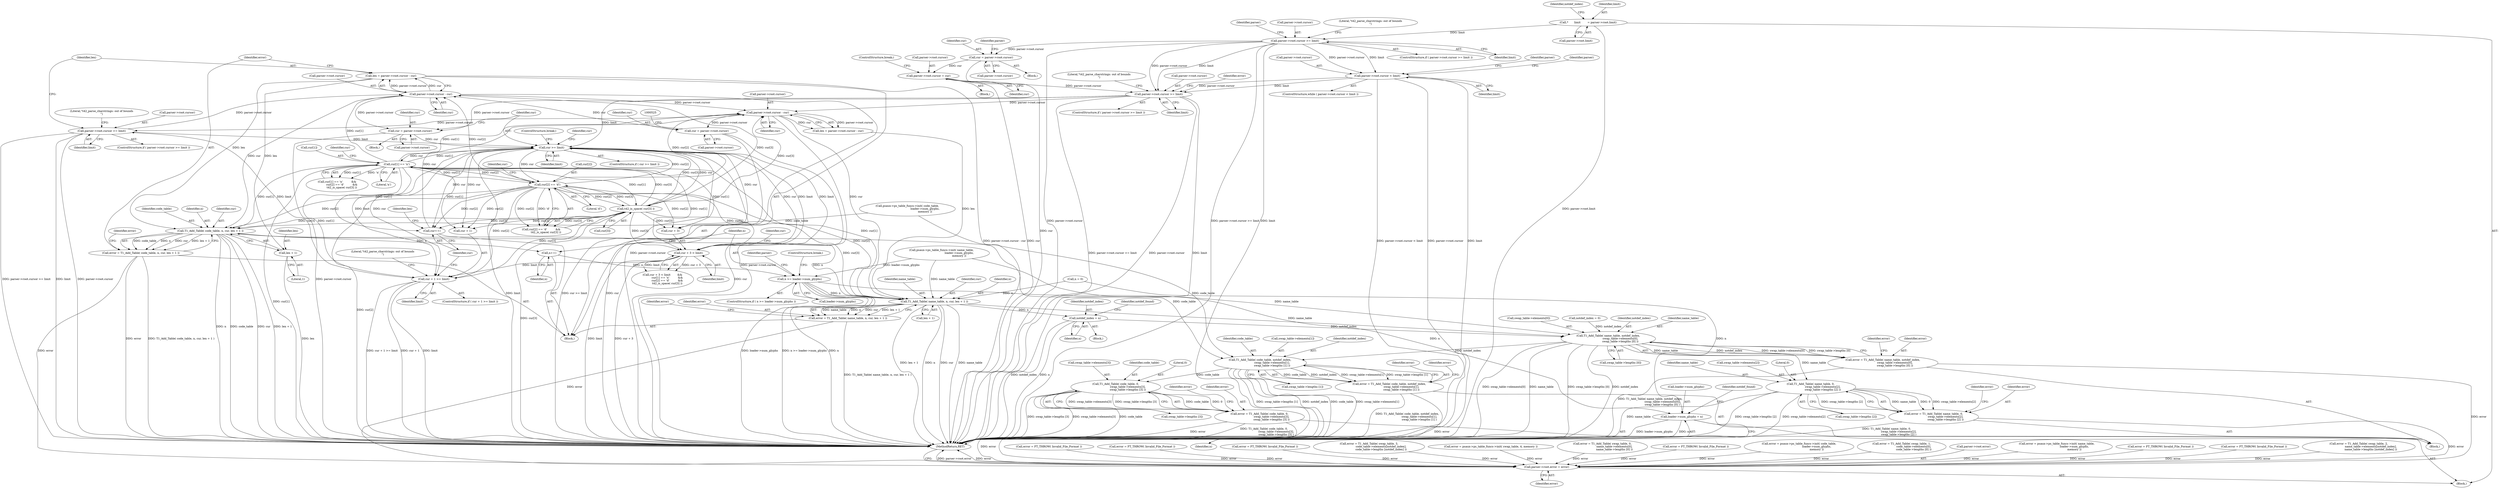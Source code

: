 digraph "1_savannah_dd89710f0f643eb0f99a3830e0712d26c7642acd_0@integer" {
"1000544" [label="(Call,len = parser->root.cursor - cur)"];
"1000546" [label="(Call,parser->root.cursor - cur)"];
"1000529" [label="(Call,parser->root.cursor >= limit)"];
"1000463" [label="(Call,parser->root.cursor - cur)"];
"1000329" [label="(Call,parser->root.cursor >= limit)"];
"1000300" [label="(Call,parser->root.cursor = cur)"];
"1000257" [label="(Call,cur = parser->root.cursor)"];
"1000192" [label="(Call,parser->root.cursor >= limit)"];
"1000173" [label="(Call,*       limit        = parser->root.limit)"];
"1000265" [label="(Call,parser->root.cursor < limit)"];
"1000459" [label="(Call,cur++)"];
"1000407" [label="(Call,cur[1] == 'n')"];
"1000413" [label="(Call,cur[2] == 'd')"];
"1000390" [label="(Call,cur >= limit)"];
"1000382" [label="(Call,cur = parser->root.cursor)"];
"1000418" [label="(Call,t42_is_space( cur[3] ))"];
"1000401" [label="(Call,cur + 3 < limit)"];
"1000446" [label="(Call,cur + 1 >= limit)"];
"1000517" [label="(Call,cur = parser->root.cursor)"];
"1000555" [label="(Call,T1_Add_Table( code_table, n, cur, len + 1 ))"];
"1000553" [label="(Call,error = T1_Add_Table( code_table, n, cur, len + 1 ))"];
"1000758" [label="(Call,parser->root.error = error)"];
"1000574" [label="(Call,n++)"];
"1000577" [label="(Call,n >= loader->num_glyphs)"];
"1000472" [label="(Call,T1_Add_Table( name_table, n, cur, len + 1 ))"];
"1000470" [label="(Call,error = T1_Add_Table( name_table, n, cur, len + 1 ))"];
"1000509" [label="(Call,notdef_index = n)"];
"1000686" [label="(Call,T1_Add_Table( name_table, notdef_index,\n                            swap_table->elements[0],\n                            swap_table->lengths [0] ))"];
"1000684" [label="(Call,error = T1_Add_Table( name_table, notdef_index,\n                            swap_table->elements[0],\n                            swap_table->lengths [0] ))"];
"1000704" [label="(Call,T1_Add_Table( code_table, notdef_index,\n                            swap_table->elements[1],\n                            swap_table->lengths [1] ))"];
"1000702" [label="(Call,error = T1_Add_Table( code_table, notdef_index,\n                            swap_table->elements[1],\n                            swap_table->lengths [1] ))"];
"1000740" [label="(Call,T1_Add_Table( code_table, 0,\n                            swap_table->elements[3],\n                            swap_table->lengths [3] ))"];
"1000738" [label="(Call,error = T1_Add_Table( code_table, 0,\n                            swap_table->elements[3],\n                            swap_table->lengths [3] ))"];
"1000722" [label="(Call,T1_Add_Table( name_table, 0,\n                            swap_table->elements[2],\n                            swap_table->lengths [2] ))"];
"1000720" [label="(Call,error = T1_Add_Table( name_table, 0,\n                            swap_table->elements[2],\n                            swap_table->lengths [2] ))"];
"1000583" [label="(Call,loader->num_glyphs = n)"];
"1000559" [label="(Call,len + 1)"];
"1000192" [label="(Call,parser->root.cursor >= limit)"];
"1000183" [label="(Identifier,notdef_index)"];
"1000174" [label="(Identifier,limit)"];
"1000414" [label="(Call,cur[2])"];
"1000742" [label="(Literal,0)"];
"1000754" [label="(Identifier,error)"];
"1000265" [label="(Call,parser->root.cursor < limit)"];
"1000339" [label="(Call,error = FT_THROW( Invalid_File_Format ))"];
"1000175" [label="(Call,parser->root.limit)"];
"1000546" [label="(Call,parser->root.cursor - cur)"];
"1000412" [label="(Call,cur[2] == 'd'          &&\n           t42_is_space( cur[3] ))"];
"1000257" [label="(Call,cur = parser->root.cursor)"];
"1000705" [label="(Identifier,code_table)"];
"1000307" [label="(ControlStructure,break;)"];
"1000539" [label="(Call,error = FT_THROW( Invalid_File_Format ))"];
"1000346" [label="(Call,psaux->ps_table_funcs->init( code_table,\n                                         loader->num_glyphs,\n                                         memory ))"];
"1000560" [label="(Identifier,len)"];
"1000381" [label="(Identifier,parser)"];
"1000406" [label="(Call,cur[1] == 'n'          &&\n           cur[2] == 'd'          &&\n           t42_is_space( cur[3] ))"];
"1000563" [label="(Identifier,error)"];
"1000415" [label="(Identifier,cur)"];
"1000413" [label="(Call,cur[2] == 'd')"];
"1000259" [label="(Call,parser->root.cursor)"];
"1000556" [label="(Identifier,code_table)"];
"1000202" [label="(Call,error = FT_THROW( Invalid_File_Format ))"];
"1000530" [label="(Call,parser->root.cursor)"];
"1000758" [label="(Call,parser->root.error = error)"];
"1000740" [label="(Call,T1_Add_Table( code_table, 0,\n                            swap_table->elements[3],\n                            swap_table->lengths [3] ))"];
"1000462" [label="(Identifier,len)"];
"1000443" [label="(Block,)"];
"1000583" [label="(Call,loader->num_glyphs = n)"];
"1000702" [label="(Call,error = T1_Add_Table( code_table, notdef_index,\n                            swap_table->elements[1],\n                            swap_table->lengths [1] ))"];
"1000689" [label="(Call,swap_table->elements[0])"];
"1000511" [label="(Identifier,n)"];
"1000306" [label="(Identifier,cur)"];
"1000258" [label="(Identifier,cur)"];
"1000576" [label="(ControlStructure,if ( n >= loader->num_glyphs ))"];
"1000391" [label="(Identifier,cur)"];
"1000271" [label="(Identifier,limit)"];
"1000707" [label="(Call,swap_table->elements[1])"];
"1000582" [label="(ControlStructure,break;)"];
"1000392" [label="(Identifier,limit)"];
"1000561" [label="(Literal,1)"];
"1000418" [label="(Call,t42_is_space( cur[3] ))"];
"1000723" [label="(Identifier,name_table)"];
"1000264" [label="(ControlStructure,while ( parser->root.cursor < limit ))"];
"1000464" [label="(Call,parser->root.cursor)"];
"1000408" [label="(Call,cur[1])"];
"1000584" [label="(Call,loader->num_glyphs)"];
"1000212" [label="(Identifier,parser)"];
"1000685" [label="(Identifier,error)"];
"1000400" [label="(Call,cur + 3 < limit        &&\n           cur[1] == 'n'          &&\n           cur[2] == 'd'          &&\n           t42_is_space( cur[3] ))"];
"1000384" [label="(Call,parser->root.cursor)"];
"1000718" [label="(Identifier,error)"];
"1000508" [label="(Block,)"];
"1000748" [label="(Call,swap_table->lengths [3])"];
"1000666" [label="(Call,error = T1_Add_Table( swap_table, 3,\n                            code_table->elements[notdef_index],\n                            code_table->lengths [notdef_index] ))"];
"1000700" [label="(Identifier,error)"];
"1000379" [label="(Block,)"];
"1000706" [label="(Identifier,notdef_index)"];
"1000472" [label="(Call,T1_Add_Table( name_table, n, cur, len + 1 ))"];
"1000579" [label="(Call,loader->num_glyphs)"];
"1000278" [label="(Identifier,parser)"];
"1000518" [label="(Identifier,cur)"];
"1000694" [label="(Call,swap_table->lengths [0])"];
"1000519" [label="(Call,parser->root.cursor)"];
"1000557" [label="(Identifier,n)"];
"1000446" [label="(Call,cur + 1 >= limit)"];
"1000547" [label="(Call,parser->root.cursor)"];
"1000375" [label="(Call,n = 0)"];
"1000125" [label="(Block,)"];
"1000390" [label="(Call,cur >= limit)"];
"1000587" [label="(Identifier,n)"];
"1000552" [label="(Identifier,cur)"];
"1000393" [label="(ControlStructure,break;)"];
"1000469" [label="(Identifier,cur)"];
"1000366" [label="(Call,error = psaux->ps_table_funcs->init( swap_table, 4, memory ))"];
"1000460" [label="(Identifier,cur)"];
"1000612" [label="(Call,error = T1_Add_Table( swap_table, 0,\n                            name_table->elements[0],\n                            name_table->lengths [0] ))"];
"1000545" [label="(Identifier,len)"];
"1000475" [label="(Identifier,cur)"];
"1000323" [label="(Call,error = FT_THROW( Invalid_File_Format ))"];
"1000470" [label="(Call,error = T1_Add_Table( name_table, n, cur, len + 1 ))"];
"1000764" [label="(Identifier,error)"];
"1000736" [label="(Identifier,error)"];
"1000344" [label="(Call,error = psaux->ps_table_funcs->init( code_table,\n                                         loader->num_glyphs,\n                                         memory ))"];
"1000765" [label="(MethodReturn,RET)"];
"1000402" [label="(Call,cur + 3)"];
"1000555" [label="(Call,T1_Add_Table( code_table, n, cur, len + 1 ))"];
"1000559" [label="(Call,len + 1)"];
"1000480" [label="(Identifier,error)"];
"1000445" [label="(ControlStructure,if ( cur + 1 >= limit ))"];
"1000577" [label="(Call,n >= loader->num_glyphs)"];
"1000474" [label="(Identifier,n)"];
"1000338" [label="(Literal,\"t42_parse_charstrings: out of bounds\n\")"];
"1000419" [label="(Call,cur[3])"];
"1000630" [label="(Call,error = T1_Add_Table( swap_table, 1,\n                            code_table->elements[0],\n                            code_table->lengths [0] ))"];
"1000544" [label="(Call,len = parser->root.cursor - cur)"];
"1000553" [label="(Call,error = T1_Add_Table( code_table, n, cur, len + 1 ))"];
"1000193" [label="(Call,parser->root.cursor)"];
"1000574" [label="(Call,n++)"];
"1000332" [label="(Identifier,parser)"];
"1000182" [label="(Call,notdef_index = 0)"];
"1000529" [label="(Call,parser->root.cursor >= limit)"];
"1000720" [label="(Call,error = T1_Add_Table( name_table, 0,\n                            swap_table->elements[2],\n                            swap_table->lengths [2] ))"];
"1000329" [label="(Call,parser->root.cursor >= limit)"];
"1000191" [label="(ControlStructure,if ( parser->root.cursor >= limit ))"];
"1000241" [label="(Block,)"];
"1000684" [label="(Call,error = T1_Add_Table( name_table, notdef_index,\n                            swap_table->elements[0],\n                            swap_table->lengths [0] ))"];
"1000476" [label="(Call,len + 1)"];
"1000712" [label="(Call,swap_table->lengths [1])"];
"1000725" [label="(Call,swap_table->elements[2])"];
"1000405" [label="(Identifier,limit)"];
"1000201" [label="(Literal,\"t42_parse_charstrings: out of bounds\n\")"];
"1000721" [label="(Identifier,error)"];
"1000704" [label="(Call,T1_Add_Table( code_table, notdef_index,\n                            swap_table->elements[1],\n                            swap_table->lengths [1] ))"];
"1000517" [label="(Call,cur = parser->root.cursor)"];
"1000357" [label="(Call,psaux->ps_table_funcs->init( name_table,\n                                         loader->num_glyphs,\n                                         memory ))"];
"1000538" [label="(Literal,\"t42_parse_charstrings: out of bounds\n\")"];
"1000611" [label="(Block,)"];
"1000450" [label="(Identifier,limit)"];
"1000328" [label="(ControlStructure,if ( parser->root.cursor >= limit ))"];
"1000330" [label="(Call,parser->root.cursor)"];
"1000535" [label="(Identifier,limit)"];
"1000294" [label="(Block,)"];
"1000686" [label="(Call,T1_Add_Table( name_table, notdef_index,\n                            swap_table->elements[0],\n                            swap_table->lengths [0] ))"];
"1000688" [label="(Identifier,notdef_index)"];
"1000463" [label="(Call,parser->root.cursor - cur)"];
"1000759" [label="(Call,parser->root.error)"];
"1000198" [label="(Identifier,limit)"];
"1000722" [label="(Call,T1_Add_Table( name_table, 0,\n                            swap_table->elements[2],\n                            swap_table->lengths [2] ))"];
"1000382" [label="(Call,cur = parser->root.cursor)"];
"1000558" [label="(Identifier,cur)"];
"1000738" [label="(Call,error = T1_Add_Table( code_table, 0,\n                            swap_table->elements[3],\n                            swap_table->lengths [3] ))"];
"1000401" [label="(Call,cur + 3 < limit)"];
"1000355" [label="(Call,error = psaux->ps_table_funcs->init( name_table,\n                                         loader->num_glyphs,\n                                         memory ))"];
"1000554" [label="(Identifier,error)"];
"1000398" [label="(Identifier,cur)"];
"1000743" [label="(Call,swap_table->elements[3])"];
"1000417" [label="(Literal,'d')"];
"1000578" [label="(Identifier,n)"];
"1000471" [label="(Identifier,error)"];
"1000407" [label="(Call,cur[1] == 'n')"];
"1000590" [label="(Identifier,notdef_found)"];
"1000447" [label="(Call,cur + 1)"];
"1000411" [label="(Literal,'n')"];
"1000383" [label="(Identifier,cur)"];
"1000454" [label="(Call,error = FT_THROW( Invalid_File_Format ))"];
"1000509" [label="(Call,notdef_index = n)"];
"1000513" [label="(Identifier,notdef_found)"];
"1000575" [label="(Identifier,n)"];
"1000687" [label="(Identifier,name_table)"];
"1000703" [label="(Identifier,error)"];
"1000459" [label="(Call,cur++)"];
"1000741" [label="(Identifier,code_table)"];
"1000453" [label="(Literal,\"t42_parse_charstrings: out of bounds\n\")"];
"1000301" [label="(Call,parser->root.cursor)"];
"1000420" [label="(Identifier,cur)"];
"1000335" [label="(Identifier,limit)"];
"1000268" [label="(Identifier,parser)"];
"1000173" [label="(Call,*       limit        = parser->root.limit)"];
"1000409" [label="(Identifier,cur)"];
"1000594" [label="(Call,error = FT_THROW( Invalid_File_Format ))"];
"1000300" [label="(Call,parser->root.cursor = cur)"];
"1000739" [label="(Identifier,error)"];
"1000345" [label="(Identifier,error)"];
"1000648" [label="(Call,error = T1_Add_Table( swap_table, 2,\n                            name_table->elements[notdef_index],\n                            name_table->lengths [notdef_index] ))"];
"1000730" [label="(Call,swap_table->lengths [2])"];
"1000389" [label="(ControlStructure,if ( cur >= limit ))"];
"1000473" [label="(Identifier,name_table)"];
"1000510" [label="(Identifier,notdef_index)"];
"1000461" [label="(Call,len = parser->root.cursor - cur)"];
"1000724" [label="(Literal,0)"];
"1000528" [label="(ControlStructure,if ( parser->root.cursor >= limit ))"];
"1000266" [label="(Call,parser->root.cursor)"];
"1000544" -> "1000443"  [label="AST: "];
"1000544" -> "1000546"  [label="CFG: "];
"1000545" -> "1000544"  [label="AST: "];
"1000546" -> "1000544"  [label="AST: "];
"1000554" -> "1000544"  [label="CFG: "];
"1000544" -> "1000765"  [label="DDG: parser->root.cursor - cur"];
"1000546" -> "1000544"  [label="DDG: parser->root.cursor"];
"1000546" -> "1000544"  [label="DDG: cur"];
"1000544" -> "1000555"  [label="DDG: len"];
"1000544" -> "1000559"  [label="DDG: len"];
"1000546" -> "1000552"  [label="CFG: "];
"1000547" -> "1000546"  [label="AST: "];
"1000552" -> "1000546"  [label="AST: "];
"1000546" -> "1000765"  [label="DDG: parser->root.cursor"];
"1000546" -> "1000382"  [label="DDG: parser->root.cursor"];
"1000546" -> "1000463"  [label="DDG: parser->root.cursor"];
"1000529" -> "1000546"  [label="DDG: parser->root.cursor"];
"1000407" -> "1000546"  [label="DDG: cur[1]"];
"1000413" -> "1000546"  [label="DDG: cur[2]"];
"1000517" -> "1000546"  [label="DDG: cur"];
"1000418" -> "1000546"  [label="DDG: cur[3]"];
"1000546" -> "1000555"  [label="DDG: cur"];
"1000529" -> "1000528"  [label="AST: "];
"1000529" -> "1000535"  [label="CFG: "];
"1000530" -> "1000529"  [label="AST: "];
"1000535" -> "1000529"  [label="AST: "];
"1000538" -> "1000529"  [label="CFG: "];
"1000545" -> "1000529"  [label="CFG: "];
"1000529" -> "1000765"  [label="DDG: parser->root.cursor"];
"1000529" -> "1000765"  [label="DDG: parser->root.cursor >= limit"];
"1000529" -> "1000765"  [label="DDG: limit"];
"1000529" -> "1000390"  [label="DDG: limit"];
"1000463" -> "1000529"  [label="DDG: parser->root.cursor"];
"1000446" -> "1000529"  [label="DDG: limit"];
"1000463" -> "1000461"  [label="AST: "];
"1000463" -> "1000469"  [label="CFG: "];
"1000464" -> "1000463"  [label="AST: "];
"1000469" -> "1000463"  [label="AST: "];
"1000461" -> "1000463"  [label="CFG: "];
"1000463" -> "1000765"  [label="DDG: parser->root.cursor"];
"1000463" -> "1000461"  [label="DDG: parser->root.cursor"];
"1000463" -> "1000461"  [label="DDG: cur"];
"1000329" -> "1000463"  [label="DDG: parser->root.cursor"];
"1000459" -> "1000463"  [label="DDG: cur"];
"1000407" -> "1000463"  [label="DDG: cur[1]"];
"1000413" -> "1000463"  [label="DDG: cur[2]"];
"1000418" -> "1000463"  [label="DDG: cur[3]"];
"1000463" -> "1000472"  [label="DDG: cur"];
"1000463" -> "1000517"  [label="DDG: parser->root.cursor"];
"1000329" -> "1000328"  [label="AST: "];
"1000329" -> "1000335"  [label="CFG: "];
"1000330" -> "1000329"  [label="AST: "];
"1000335" -> "1000329"  [label="AST: "];
"1000338" -> "1000329"  [label="CFG: "];
"1000345" -> "1000329"  [label="CFG: "];
"1000329" -> "1000765"  [label="DDG: parser->root.cursor >= limit"];
"1000329" -> "1000765"  [label="DDG: parser->root.cursor"];
"1000329" -> "1000765"  [label="DDG: limit"];
"1000300" -> "1000329"  [label="DDG: parser->root.cursor"];
"1000265" -> "1000329"  [label="DDG: parser->root.cursor"];
"1000265" -> "1000329"  [label="DDG: limit"];
"1000192" -> "1000329"  [label="DDG: parser->root.cursor"];
"1000192" -> "1000329"  [label="DDG: limit"];
"1000329" -> "1000382"  [label="DDG: parser->root.cursor"];
"1000329" -> "1000390"  [label="DDG: limit"];
"1000300" -> "1000294"  [label="AST: "];
"1000300" -> "1000306"  [label="CFG: "];
"1000301" -> "1000300"  [label="AST: "];
"1000306" -> "1000300"  [label="AST: "];
"1000307" -> "1000300"  [label="CFG: "];
"1000300" -> "1000765"  [label="DDG: cur"];
"1000257" -> "1000300"  [label="DDG: cur"];
"1000257" -> "1000241"  [label="AST: "];
"1000257" -> "1000259"  [label="CFG: "];
"1000258" -> "1000257"  [label="AST: "];
"1000259" -> "1000257"  [label="AST: "];
"1000268" -> "1000257"  [label="CFG: "];
"1000257" -> "1000765"  [label="DDG: cur"];
"1000192" -> "1000257"  [label="DDG: parser->root.cursor"];
"1000192" -> "1000191"  [label="AST: "];
"1000192" -> "1000198"  [label="CFG: "];
"1000193" -> "1000192"  [label="AST: "];
"1000198" -> "1000192"  [label="AST: "];
"1000201" -> "1000192"  [label="CFG: "];
"1000212" -> "1000192"  [label="CFG: "];
"1000192" -> "1000765"  [label="DDG: parser->root.cursor"];
"1000192" -> "1000765"  [label="DDG: parser->root.cursor >= limit"];
"1000192" -> "1000765"  [label="DDG: limit"];
"1000173" -> "1000192"  [label="DDG: limit"];
"1000192" -> "1000265"  [label="DDG: parser->root.cursor"];
"1000192" -> "1000265"  [label="DDG: limit"];
"1000173" -> "1000125"  [label="AST: "];
"1000173" -> "1000175"  [label="CFG: "];
"1000174" -> "1000173"  [label="AST: "];
"1000175" -> "1000173"  [label="AST: "];
"1000183" -> "1000173"  [label="CFG: "];
"1000173" -> "1000765"  [label="DDG: parser->root.limit"];
"1000265" -> "1000264"  [label="AST: "];
"1000265" -> "1000271"  [label="CFG: "];
"1000266" -> "1000265"  [label="AST: "];
"1000271" -> "1000265"  [label="AST: "];
"1000278" -> "1000265"  [label="CFG: "];
"1000332" -> "1000265"  [label="CFG: "];
"1000265" -> "1000765"  [label="DDG: parser->root.cursor < limit"];
"1000265" -> "1000765"  [label="DDG: parser->root.cursor"];
"1000265" -> "1000765"  [label="DDG: limit"];
"1000459" -> "1000443"  [label="AST: "];
"1000459" -> "1000460"  [label="CFG: "];
"1000460" -> "1000459"  [label="AST: "];
"1000462" -> "1000459"  [label="CFG: "];
"1000407" -> "1000459"  [label="DDG: cur[1]"];
"1000413" -> "1000459"  [label="DDG: cur[2]"];
"1000418" -> "1000459"  [label="DDG: cur[3]"];
"1000390" -> "1000459"  [label="DDG: cur"];
"1000407" -> "1000406"  [label="AST: "];
"1000407" -> "1000411"  [label="CFG: "];
"1000408" -> "1000407"  [label="AST: "];
"1000411" -> "1000407"  [label="AST: "];
"1000415" -> "1000407"  [label="CFG: "];
"1000406" -> "1000407"  [label="CFG: "];
"1000407" -> "1000765"  [label="DDG: cur[1]"];
"1000407" -> "1000390"  [label="DDG: cur[1]"];
"1000407" -> "1000401"  [label="DDG: cur[1]"];
"1000407" -> "1000402"  [label="DDG: cur[1]"];
"1000407" -> "1000406"  [label="DDG: cur[1]"];
"1000407" -> "1000406"  [label="DDG: 'n'"];
"1000413" -> "1000407"  [label="DDG: cur[2]"];
"1000390" -> "1000407"  [label="DDG: cur"];
"1000418" -> "1000407"  [label="DDG: cur[3]"];
"1000407" -> "1000413"  [label="DDG: cur[1]"];
"1000407" -> "1000418"  [label="DDG: cur[1]"];
"1000407" -> "1000446"  [label="DDG: cur[1]"];
"1000407" -> "1000447"  [label="DDG: cur[1]"];
"1000407" -> "1000472"  [label="DDG: cur[1]"];
"1000407" -> "1000555"  [label="DDG: cur[1]"];
"1000413" -> "1000412"  [label="AST: "];
"1000413" -> "1000417"  [label="CFG: "];
"1000414" -> "1000413"  [label="AST: "];
"1000417" -> "1000413"  [label="AST: "];
"1000420" -> "1000413"  [label="CFG: "];
"1000412" -> "1000413"  [label="CFG: "];
"1000413" -> "1000765"  [label="DDG: cur[2]"];
"1000413" -> "1000390"  [label="DDG: cur[2]"];
"1000413" -> "1000401"  [label="DDG: cur[2]"];
"1000413" -> "1000402"  [label="DDG: cur[2]"];
"1000413" -> "1000412"  [label="DDG: cur[2]"];
"1000413" -> "1000412"  [label="DDG: 'd'"];
"1000390" -> "1000413"  [label="DDG: cur"];
"1000418" -> "1000413"  [label="DDG: cur[3]"];
"1000413" -> "1000418"  [label="DDG: cur[2]"];
"1000413" -> "1000446"  [label="DDG: cur[2]"];
"1000413" -> "1000447"  [label="DDG: cur[2]"];
"1000413" -> "1000472"  [label="DDG: cur[2]"];
"1000413" -> "1000555"  [label="DDG: cur[2]"];
"1000390" -> "1000389"  [label="AST: "];
"1000390" -> "1000392"  [label="CFG: "];
"1000391" -> "1000390"  [label="AST: "];
"1000392" -> "1000390"  [label="AST: "];
"1000393" -> "1000390"  [label="CFG: "];
"1000398" -> "1000390"  [label="CFG: "];
"1000390" -> "1000765"  [label="DDG: limit"];
"1000390" -> "1000765"  [label="DDG: cur >= limit"];
"1000390" -> "1000765"  [label="DDG: cur"];
"1000382" -> "1000390"  [label="DDG: cur"];
"1000418" -> "1000390"  [label="DDG: cur[3]"];
"1000401" -> "1000390"  [label="DDG: limit"];
"1000390" -> "1000401"  [label="DDG: cur"];
"1000390" -> "1000401"  [label="DDG: limit"];
"1000390" -> "1000402"  [label="DDG: cur"];
"1000390" -> "1000418"  [label="DDG: cur"];
"1000390" -> "1000446"  [label="DDG: cur"];
"1000390" -> "1000446"  [label="DDG: limit"];
"1000390" -> "1000447"  [label="DDG: cur"];
"1000382" -> "1000379"  [label="AST: "];
"1000382" -> "1000384"  [label="CFG: "];
"1000383" -> "1000382"  [label="AST: "];
"1000384" -> "1000382"  [label="AST: "];
"1000391" -> "1000382"  [label="CFG: "];
"1000382" -> "1000765"  [label="DDG: parser->root.cursor"];
"1000418" -> "1000412"  [label="AST: "];
"1000418" -> "1000419"  [label="CFG: "];
"1000419" -> "1000418"  [label="AST: "];
"1000412" -> "1000418"  [label="CFG: "];
"1000418" -> "1000765"  [label="DDG: cur[3]"];
"1000418" -> "1000401"  [label="DDG: cur[3]"];
"1000418" -> "1000402"  [label="DDG: cur[3]"];
"1000418" -> "1000412"  [label="DDG: cur[3]"];
"1000418" -> "1000446"  [label="DDG: cur[3]"];
"1000418" -> "1000447"  [label="DDG: cur[3]"];
"1000418" -> "1000472"  [label="DDG: cur[3]"];
"1000418" -> "1000555"  [label="DDG: cur[3]"];
"1000401" -> "1000400"  [label="AST: "];
"1000401" -> "1000405"  [label="CFG: "];
"1000402" -> "1000401"  [label="AST: "];
"1000405" -> "1000401"  [label="AST: "];
"1000409" -> "1000401"  [label="CFG: "];
"1000400" -> "1000401"  [label="CFG: "];
"1000401" -> "1000765"  [label="DDG: limit"];
"1000401" -> "1000765"  [label="DDG: cur + 3"];
"1000401" -> "1000400"  [label="DDG: cur + 3"];
"1000401" -> "1000400"  [label="DDG: limit"];
"1000401" -> "1000446"  [label="DDG: limit"];
"1000446" -> "1000445"  [label="AST: "];
"1000446" -> "1000450"  [label="CFG: "];
"1000447" -> "1000446"  [label="AST: "];
"1000450" -> "1000446"  [label="AST: "];
"1000453" -> "1000446"  [label="CFG: "];
"1000460" -> "1000446"  [label="CFG: "];
"1000446" -> "1000765"  [label="DDG: limit"];
"1000446" -> "1000765"  [label="DDG: cur + 1 >= limit"];
"1000446" -> "1000765"  [label="DDG: cur + 1"];
"1000517" -> "1000443"  [label="AST: "];
"1000517" -> "1000519"  [label="CFG: "];
"1000518" -> "1000517"  [label="AST: "];
"1000519" -> "1000517"  [label="AST: "];
"1000525" -> "1000517"  [label="CFG: "];
"1000517" -> "1000765"  [label="DDG: cur"];
"1000555" -> "1000553"  [label="AST: "];
"1000555" -> "1000559"  [label="CFG: "];
"1000556" -> "1000555"  [label="AST: "];
"1000557" -> "1000555"  [label="AST: "];
"1000558" -> "1000555"  [label="AST: "];
"1000559" -> "1000555"  [label="AST: "];
"1000553" -> "1000555"  [label="CFG: "];
"1000555" -> "1000765"  [label="DDG: n"];
"1000555" -> "1000765"  [label="DDG: code_table"];
"1000555" -> "1000765"  [label="DDG: cur"];
"1000555" -> "1000765"  [label="DDG: len + 1"];
"1000555" -> "1000553"  [label="DDG: code_table"];
"1000555" -> "1000553"  [label="DDG: n"];
"1000555" -> "1000553"  [label="DDG: cur"];
"1000555" -> "1000553"  [label="DDG: len + 1"];
"1000346" -> "1000555"  [label="DDG: code_table"];
"1000472" -> "1000555"  [label="DDG: n"];
"1000555" -> "1000574"  [label="DDG: n"];
"1000555" -> "1000704"  [label="DDG: code_table"];
"1000553" -> "1000443"  [label="AST: "];
"1000554" -> "1000553"  [label="AST: "];
"1000563" -> "1000553"  [label="CFG: "];
"1000553" -> "1000765"  [label="DDG: error"];
"1000553" -> "1000765"  [label="DDG: T1_Add_Table( code_table, n, cur, len + 1 )"];
"1000553" -> "1000758"  [label="DDG: error"];
"1000758" -> "1000125"  [label="AST: "];
"1000758" -> "1000764"  [label="CFG: "];
"1000759" -> "1000758"  [label="AST: "];
"1000764" -> "1000758"  [label="AST: "];
"1000765" -> "1000758"  [label="CFG: "];
"1000758" -> "1000765"  [label="DDG: parser->root.error"];
"1000758" -> "1000765"  [label="DDG: error"];
"1000355" -> "1000758"  [label="DDG: error"];
"1000594" -> "1000758"  [label="DDG: error"];
"1000684" -> "1000758"  [label="DDG: error"];
"1000738" -> "1000758"  [label="DDG: error"];
"1000630" -> "1000758"  [label="DDG: error"];
"1000366" -> "1000758"  [label="DDG: error"];
"1000648" -> "1000758"  [label="DDG: error"];
"1000323" -> "1000758"  [label="DDG: error"];
"1000470" -> "1000758"  [label="DDG: error"];
"1000344" -> "1000758"  [label="DDG: error"];
"1000666" -> "1000758"  [label="DDG: error"];
"1000539" -> "1000758"  [label="DDG: error"];
"1000454" -> "1000758"  [label="DDG: error"];
"1000612" -> "1000758"  [label="DDG: error"];
"1000202" -> "1000758"  [label="DDG: error"];
"1000720" -> "1000758"  [label="DDG: error"];
"1000339" -> "1000758"  [label="DDG: error"];
"1000702" -> "1000758"  [label="DDG: error"];
"1000574" -> "1000443"  [label="AST: "];
"1000574" -> "1000575"  [label="CFG: "];
"1000575" -> "1000574"  [label="AST: "];
"1000578" -> "1000574"  [label="CFG: "];
"1000574" -> "1000577"  [label="DDG: n"];
"1000577" -> "1000576"  [label="AST: "];
"1000577" -> "1000579"  [label="CFG: "];
"1000578" -> "1000577"  [label="AST: "];
"1000579" -> "1000577"  [label="AST: "];
"1000381" -> "1000577"  [label="CFG: "];
"1000582" -> "1000577"  [label="CFG: "];
"1000577" -> "1000765"  [label="DDG: loader->num_glyphs"];
"1000577" -> "1000765"  [label="DDG: n >= loader->num_glyphs"];
"1000577" -> "1000765"  [label="DDG: n"];
"1000577" -> "1000472"  [label="DDG: n"];
"1000357" -> "1000577"  [label="DDG: loader->num_glyphs"];
"1000577" -> "1000583"  [label="DDG: n"];
"1000472" -> "1000470"  [label="AST: "];
"1000472" -> "1000476"  [label="CFG: "];
"1000473" -> "1000472"  [label="AST: "];
"1000474" -> "1000472"  [label="AST: "];
"1000475" -> "1000472"  [label="AST: "];
"1000476" -> "1000472"  [label="AST: "];
"1000470" -> "1000472"  [label="CFG: "];
"1000472" -> "1000765"  [label="DDG: len + 1"];
"1000472" -> "1000765"  [label="DDG: n"];
"1000472" -> "1000765"  [label="DDG: cur"];
"1000472" -> "1000765"  [label="DDG: name_table"];
"1000472" -> "1000470"  [label="DDG: name_table"];
"1000472" -> "1000470"  [label="DDG: n"];
"1000472" -> "1000470"  [label="DDG: cur"];
"1000472" -> "1000470"  [label="DDG: len + 1"];
"1000357" -> "1000472"  [label="DDG: name_table"];
"1000375" -> "1000472"  [label="DDG: n"];
"1000461" -> "1000472"  [label="DDG: len"];
"1000472" -> "1000509"  [label="DDG: n"];
"1000472" -> "1000686"  [label="DDG: name_table"];
"1000470" -> "1000443"  [label="AST: "];
"1000471" -> "1000470"  [label="AST: "];
"1000480" -> "1000470"  [label="CFG: "];
"1000470" -> "1000765"  [label="DDG: T1_Add_Table( name_table, n, cur, len + 1 )"];
"1000509" -> "1000508"  [label="AST: "];
"1000509" -> "1000511"  [label="CFG: "];
"1000510" -> "1000509"  [label="AST: "];
"1000511" -> "1000509"  [label="AST: "];
"1000513" -> "1000509"  [label="CFG: "];
"1000509" -> "1000765"  [label="DDG: n"];
"1000509" -> "1000765"  [label="DDG: notdef_index"];
"1000509" -> "1000686"  [label="DDG: notdef_index"];
"1000686" -> "1000684"  [label="AST: "];
"1000686" -> "1000694"  [label="CFG: "];
"1000687" -> "1000686"  [label="AST: "];
"1000688" -> "1000686"  [label="AST: "];
"1000689" -> "1000686"  [label="AST: "];
"1000694" -> "1000686"  [label="AST: "];
"1000684" -> "1000686"  [label="CFG: "];
"1000686" -> "1000765"  [label="DDG: swap_table->elements[0]"];
"1000686" -> "1000765"  [label="DDG: name_table"];
"1000686" -> "1000765"  [label="DDG: swap_table->lengths [0]"];
"1000686" -> "1000765"  [label="DDG: notdef_index"];
"1000686" -> "1000684"  [label="DDG: name_table"];
"1000686" -> "1000684"  [label="DDG: notdef_index"];
"1000686" -> "1000684"  [label="DDG: swap_table->elements[0]"];
"1000686" -> "1000684"  [label="DDG: swap_table->lengths [0]"];
"1000357" -> "1000686"  [label="DDG: name_table"];
"1000182" -> "1000686"  [label="DDG: notdef_index"];
"1000686" -> "1000704"  [label="DDG: notdef_index"];
"1000686" -> "1000722"  [label="DDG: name_table"];
"1000684" -> "1000611"  [label="AST: "];
"1000685" -> "1000684"  [label="AST: "];
"1000700" -> "1000684"  [label="CFG: "];
"1000684" -> "1000765"  [label="DDG: T1_Add_Table( name_table, notdef_index,\n                            swap_table->elements[0],\n                            swap_table->lengths [0] )"];
"1000704" -> "1000702"  [label="AST: "];
"1000704" -> "1000712"  [label="CFG: "];
"1000705" -> "1000704"  [label="AST: "];
"1000706" -> "1000704"  [label="AST: "];
"1000707" -> "1000704"  [label="AST: "];
"1000712" -> "1000704"  [label="AST: "];
"1000702" -> "1000704"  [label="CFG: "];
"1000704" -> "1000765"  [label="DDG: swap_table->lengths [1]"];
"1000704" -> "1000765"  [label="DDG: notdef_index"];
"1000704" -> "1000765"  [label="DDG: code_table"];
"1000704" -> "1000765"  [label="DDG: swap_table->elements[1]"];
"1000704" -> "1000702"  [label="DDG: code_table"];
"1000704" -> "1000702"  [label="DDG: notdef_index"];
"1000704" -> "1000702"  [label="DDG: swap_table->elements[1]"];
"1000704" -> "1000702"  [label="DDG: swap_table->lengths [1]"];
"1000346" -> "1000704"  [label="DDG: code_table"];
"1000704" -> "1000740"  [label="DDG: code_table"];
"1000702" -> "1000611"  [label="AST: "];
"1000703" -> "1000702"  [label="AST: "];
"1000718" -> "1000702"  [label="CFG: "];
"1000702" -> "1000765"  [label="DDG: T1_Add_Table( code_table, notdef_index,\n                            swap_table->elements[1],\n                            swap_table->lengths [1] )"];
"1000740" -> "1000738"  [label="AST: "];
"1000740" -> "1000748"  [label="CFG: "];
"1000741" -> "1000740"  [label="AST: "];
"1000742" -> "1000740"  [label="AST: "];
"1000743" -> "1000740"  [label="AST: "];
"1000748" -> "1000740"  [label="AST: "];
"1000738" -> "1000740"  [label="CFG: "];
"1000740" -> "1000765"  [label="DDG: swap_table->lengths [3]"];
"1000740" -> "1000765"  [label="DDG: swap_table->elements[3]"];
"1000740" -> "1000765"  [label="DDG: code_table"];
"1000740" -> "1000738"  [label="DDG: code_table"];
"1000740" -> "1000738"  [label="DDG: 0"];
"1000740" -> "1000738"  [label="DDG: swap_table->elements[3]"];
"1000740" -> "1000738"  [label="DDG: swap_table->lengths [3]"];
"1000738" -> "1000611"  [label="AST: "];
"1000739" -> "1000738"  [label="AST: "];
"1000754" -> "1000738"  [label="CFG: "];
"1000738" -> "1000765"  [label="DDG: error"];
"1000738" -> "1000765"  [label="DDG: T1_Add_Table( code_table, 0,\n                            swap_table->elements[3],\n                            swap_table->lengths [3] )"];
"1000722" -> "1000720"  [label="AST: "];
"1000722" -> "1000730"  [label="CFG: "];
"1000723" -> "1000722"  [label="AST: "];
"1000724" -> "1000722"  [label="AST: "];
"1000725" -> "1000722"  [label="AST: "];
"1000730" -> "1000722"  [label="AST: "];
"1000720" -> "1000722"  [label="CFG: "];
"1000722" -> "1000765"  [label="DDG: swap_table->lengths [2]"];
"1000722" -> "1000765"  [label="DDG: swap_table->elements[2]"];
"1000722" -> "1000765"  [label="DDG: name_table"];
"1000722" -> "1000720"  [label="DDG: name_table"];
"1000722" -> "1000720"  [label="DDG: 0"];
"1000722" -> "1000720"  [label="DDG: swap_table->elements[2]"];
"1000722" -> "1000720"  [label="DDG: swap_table->lengths [2]"];
"1000720" -> "1000611"  [label="AST: "];
"1000721" -> "1000720"  [label="AST: "];
"1000736" -> "1000720"  [label="CFG: "];
"1000720" -> "1000765"  [label="DDG: T1_Add_Table( name_table, 0,\n                            swap_table->elements[2],\n                            swap_table->lengths [2] )"];
"1000583" -> "1000125"  [label="AST: "];
"1000583" -> "1000587"  [label="CFG: "];
"1000584" -> "1000583"  [label="AST: "];
"1000587" -> "1000583"  [label="AST: "];
"1000590" -> "1000583"  [label="CFG: "];
"1000583" -> "1000765"  [label="DDG: loader->num_glyphs"];
"1000583" -> "1000765"  [label="DDG: n"];
"1000375" -> "1000583"  [label="DDG: n"];
"1000559" -> "1000561"  [label="CFG: "];
"1000560" -> "1000559"  [label="AST: "];
"1000561" -> "1000559"  [label="AST: "];
"1000559" -> "1000765"  [label="DDG: len"];
}

